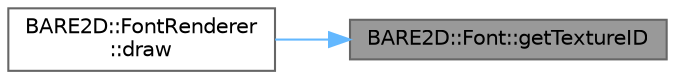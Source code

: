digraph "BARE2D::Font::getTextureID"
{
 // INTERACTIVE_SVG=YES
 // LATEX_PDF_SIZE
  bgcolor="transparent";
  edge [fontname=Helvetica,fontsize=10,labelfontname=Helvetica,labelfontsize=10];
  node [fontname=Helvetica,fontsize=10,shape=box,height=0.2,width=0.4];
  rankdir="RL";
  Node1 [label="BARE2D::Font::getTextureID",height=0.2,width=0.4,color="gray40", fillcolor="grey60", style="filled", fontcolor="black",tooltip=" "];
  Node1 -> Node2 [dir="back",color="steelblue1",style="solid"];
  Node2 [label="BARE2D::FontRenderer\l::draw",height=0.2,width=0.4,color="grey40", fillcolor="white", style="filled",URL="$class_b_a_r_e2_d_1_1_font_renderer.html#a028bb75a6a1e3d1505dd92ac7b8504fa",tooltip=" "];
}
